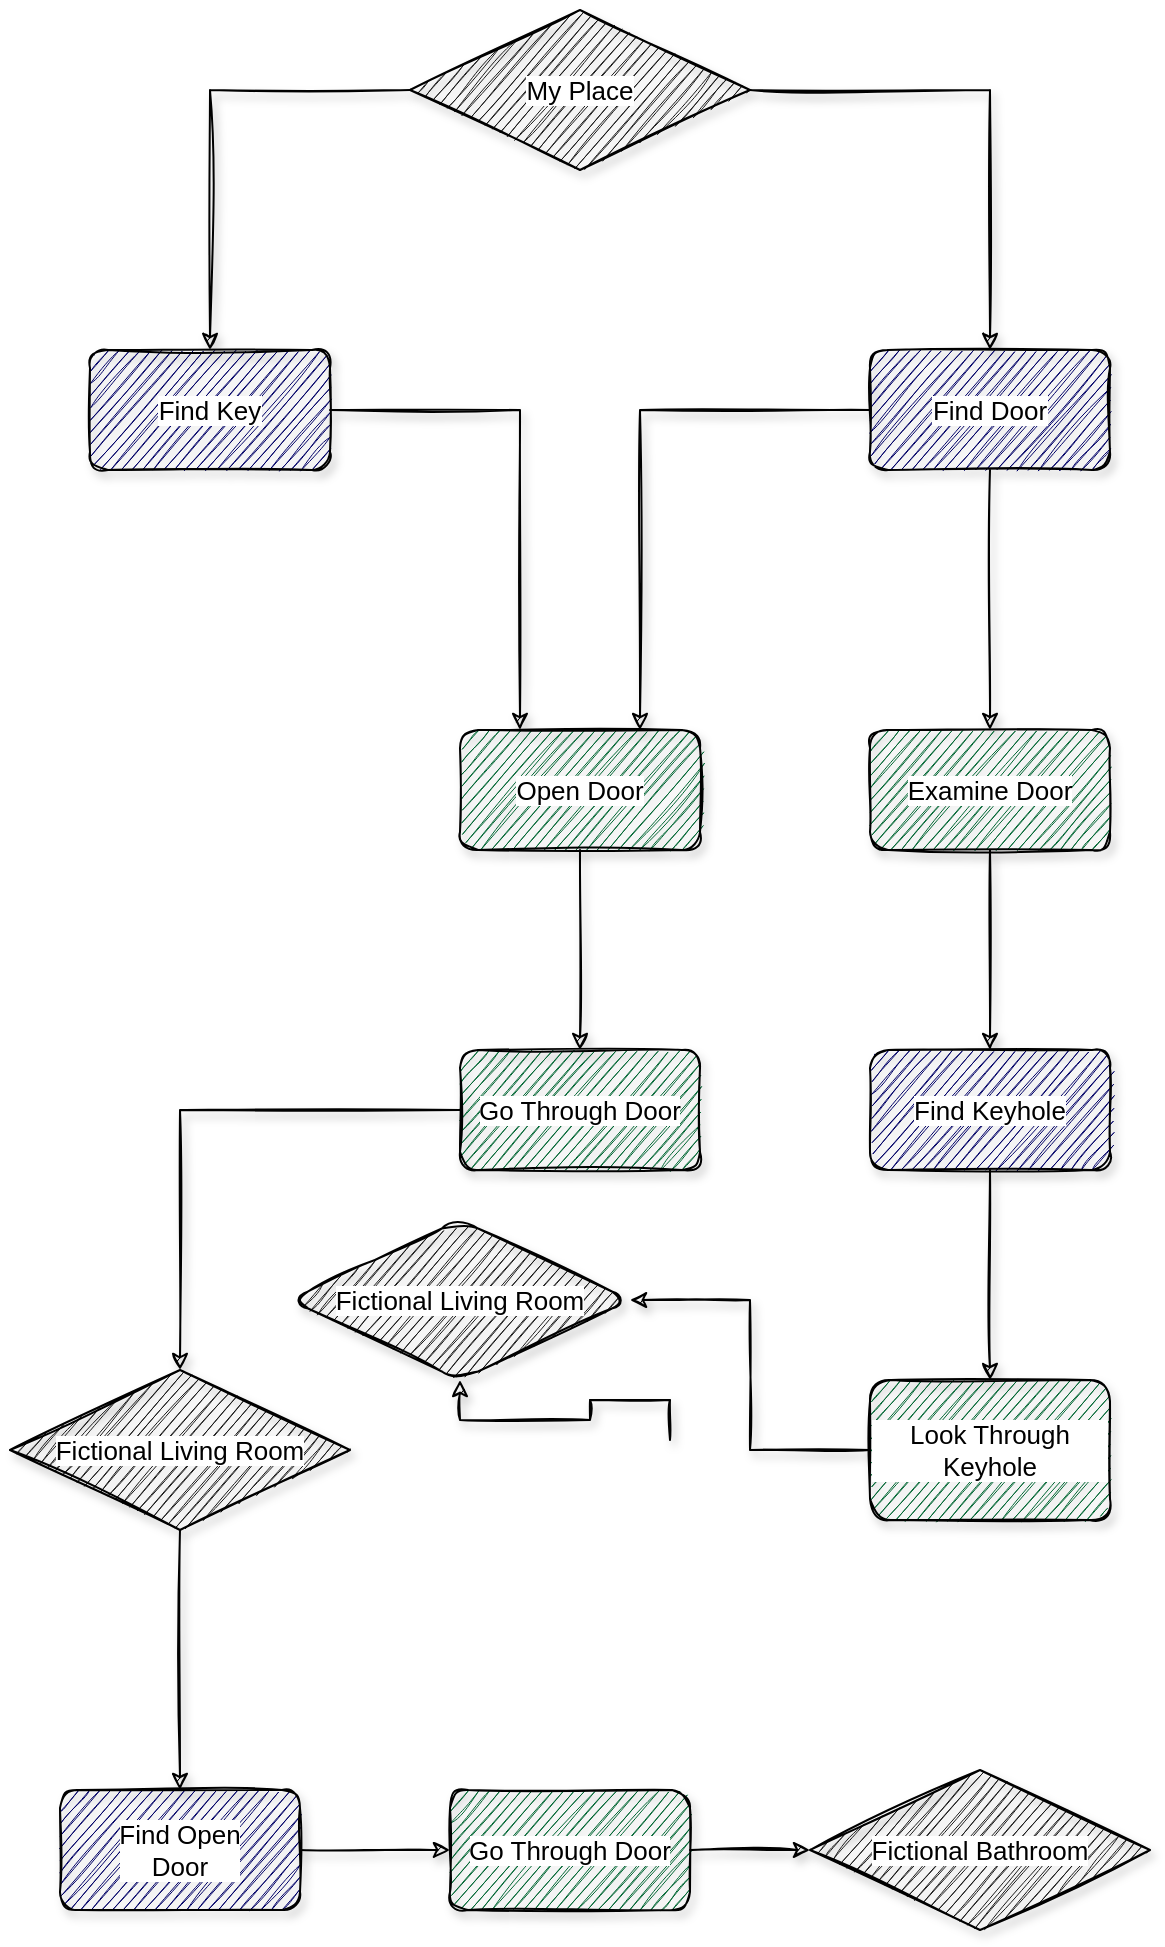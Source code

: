 <mxfile version="13.9.7" type="github">
  <diagram id="ioYlywDVT_DXw8jL-yqH" name="Page-1">
    <mxGraphModel dx="835" dy="1151" grid="1" gridSize="10" guides="1" tooltips="1" connect="1" arrows="1" fold="1" page="1" pageScale="1" pageWidth="1654" pageHeight="1169" math="0" shadow="0">
      <root>
        <mxCell id="0" />
        <mxCell id="1" parent="0" />
        <mxCell id="7EeK4vwTGCE58HYFXyhD-3" style="edgeStyle=orthogonalEdgeStyle;rounded=0;orthogonalLoop=1;jettySize=auto;html=1;entryX=0.5;entryY=0;entryDx=0;entryDy=0;sketch=1;shadow=1;labelBackgroundColor=#ffffff;fontSize=13;" edge="1" parent="1" source="7EeK4vwTGCE58HYFXyhD-1" target="7EeK4vwTGCE58HYFXyhD-2">
          <mxGeometry relative="1" as="geometry" />
        </mxCell>
        <mxCell id="7EeK4vwTGCE58HYFXyhD-5" style="edgeStyle=orthogonalEdgeStyle;rounded=0;orthogonalLoop=1;jettySize=auto;html=1;entryX=0.5;entryY=0;entryDx=0;entryDy=0;sketch=1;shadow=1;labelBackgroundColor=#ffffff;fontSize=13;" edge="1" parent="1" source="7EeK4vwTGCE58HYFXyhD-1" target="7EeK4vwTGCE58HYFXyhD-4">
          <mxGeometry relative="1" as="geometry" />
        </mxCell>
        <mxCell id="7EeK4vwTGCE58HYFXyhD-1" value="&lt;span style=&quot;font-size: 13px;&quot;&gt;&lt;font style=&quot;font-size: 13px;&quot;&gt;My Place&lt;/font&gt;&lt;/span&gt;" style="rhombus;whiteSpace=wrap;html=1;fillColor=#1A1A1A;sketch=1;shadow=1;labelBackgroundColor=#ffffff;fontSize=13;" vertex="1" parent="1">
          <mxGeometry x="310" y="80" width="170" height="80" as="geometry" />
        </mxCell>
        <mxCell id="7EeK4vwTGCE58HYFXyhD-7" style="edgeStyle=orthogonalEdgeStyle;rounded=0;orthogonalLoop=1;jettySize=auto;html=1;entryX=0.25;entryY=0;entryDx=0;entryDy=0;sketch=1;shadow=1;labelBackgroundColor=#ffffff;fontSize=13;" edge="1" parent="1" source="7EeK4vwTGCE58HYFXyhD-2" target="7EeK4vwTGCE58HYFXyhD-6">
          <mxGeometry relative="1" as="geometry" />
        </mxCell>
        <mxCell id="7EeK4vwTGCE58HYFXyhD-2" value="&lt;font style=&quot;font-size: 13px;&quot;&gt;Find Key&lt;/font&gt;" style="rounded=1;whiteSpace=wrap;html=1;labelBackgroundColor=#ffffff;fillColor=#000066;sketch=1;shadow=1;fontSize=13;" vertex="1" parent="1">
          <mxGeometry x="150" y="250" width="120" height="60" as="geometry" />
        </mxCell>
        <mxCell id="7EeK4vwTGCE58HYFXyhD-8" style="edgeStyle=orthogonalEdgeStyle;rounded=0;orthogonalLoop=1;jettySize=auto;html=1;entryX=0.75;entryY=0;entryDx=0;entryDy=0;sketch=1;shadow=1;labelBackgroundColor=#ffffff;fontSize=13;" edge="1" parent="1" source="7EeK4vwTGCE58HYFXyhD-4" target="7EeK4vwTGCE58HYFXyhD-6">
          <mxGeometry relative="1" as="geometry" />
        </mxCell>
        <mxCell id="7EeK4vwTGCE58HYFXyhD-11" style="edgeStyle=orthogonalEdgeStyle;rounded=0;orthogonalLoop=1;jettySize=auto;html=1;sketch=1;shadow=1;labelBackgroundColor=#ffffff;fontSize=13;" edge="1" parent="1" source="7EeK4vwTGCE58HYFXyhD-4" target="7EeK4vwTGCE58HYFXyhD-10">
          <mxGeometry relative="1" as="geometry" />
        </mxCell>
        <mxCell id="7EeK4vwTGCE58HYFXyhD-4" value="&lt;font style=&quot;font-size: 13px;&quot;&gt;Find Door&lt;/font&gt;" style="rounded=1;whiteSpace=wrap;html=1;fillColor=#000066;sketch=1;shadow=1;labelBackgroundColor=#ffffff;fontSize=13;" vertex="1" parent="1">
          <mxGeometry x="540" y="250" width="120" height="60" as="geometry" />
        </mxCell>
        <mxCell id="7EeK4vwTGCE58HYFXyhD-18" style="edgeStyle=orthogonalEdgeStyle;rounded=0;orthogonalLoop=1;jettySize=auto;html=1;entryX=0.5;entryY=0;entryDx=0;entryDy=0;sketch=1;shadow=1;labelBackgroundColor=#ffffff;fontSize=13;" edge="1" parent="1" source="7EeK4vwTGCE58HYFXyhD-6" target="7EeK4vwTGCE58HYFXyhD-17">
          <mxGeometry relative="1" as="geometry" />
        </mxCell>
        <mxCell id="7EeK4vwTGCE58HYFXyhD-6" value="&lt;font style=&quot;font-size: 13px;&quot;&gt;Open Door&lt;br style=&quot;font-size: 13px;&quot;&gt;&lt;/font&gt;" style="rounded=1;whiteSpace=wrap;html=1;labelBackgroundColor=#ffffff;fillColor=#006633;sketch=1;shadow=1;fontSize=13;" vertex="1" parent="1">
          <mxGeometry x="335" y="440" width="120" height="60" as="geometry" />
        </mxCell>
        <mxCell id="7EeK4vwTGCE58HYFXyhD-23" style="edgeStyle=orthogonalEdgeStyle;rounded=0;orthogonalLoop=1;jettySize=auto;html=1;entryX=1;entryY=0.5;entryDx=0;entryDy=0;sketch=1;shadow=1;labelBackgroundColor=#ffffff;fontSize=13;" edge="1" parent="1" source="7EeK4vwTGCE58HYFXyhD-9" target="7EeK4vwTGCE58HYFXyhD-21">
          <mxGeometry relative="1" as="geometry" />
        </mxCell>
        <mxCell id="7EeK4vwTGCE58HYFXyhD-9" value="&lt;font style=&quot;font-size: 13px;&quot;&gt;Look Through Keyhole&lt;br style=&quot;font-size: 13px;&quot;&gt;&lt;/font&gt;" style="rounded=1;whiteSpace=wrap;html=1;labelBackgroundColor=#ffffff;fillColor=#006633;sketch=1;shadow=1;fontSize=13;" vertex="1" parent="1">
          <mxGeometry x="540" y="765" width="120" height="70" as="geometry" />
        </mxCell>
        <mxCell id="7EeK4vwTGCE58HYFXyhD-13" style="edgeStyle=orthogonalEdgeStyle;rounded=0;orthogonalLoop=1;jettySize=auto;html=1;entryX=0.5;entryY=0;entryDx=0;entryDy=0;sketch=1;shadow=1;labelBackgroundColor=#ffffff;fontSize=13;" edge="1" parent="1" source="7EeK4vwTGCE58HYFXyhD-10" target="7EeK4vwTGCE58HYFXyhD-12">
          <mxGeometry relative="1" as="geometry" />
        </mxCell>
        <mxCell id="7EeK4vwTGCE58HYFXyhD-10" value="&lt;font style=&quot;font-size: 13px;&quot;&gt;Examine Door&lt;/font&gt;" style="rounded=1;whiteSpace=wrap;html=1;fillColor=#006633;sketch=1;shadow=1;labelBackgroundColor=#ffffff;fontSize=13;" vertex="1" parent="1">
          <mxGeometry x="540" y="440" width="120" height="60" as="geometry" />
        </mxCell>
        <mxCell id="7EeK4vwTGCE58HYFXyhD-14" style="edgeStyle=orthogonalEdgeStyle;rounded=0;orthogonalLoop=1;jettySize=auto;html=1;entryX=0.5;entryY=0;entryDx=0;entryDy=0;sketch=1;shadow=1;labelBackgroundColor=#ffffff;fontSize=13;" edge="1" parent="1" source="7EeK4vwTGCE58HYFXyhD-12" target="7EeK4vwTGCE58HYFXyhD-9">
          <mxGeometry relative="1" as="geometry" />
        </mxCell>
        <mxCell id="7EeK4vwTGCE58HYFXyhD-12" value="&lt;font style=&quot;font-size: 13px;&quot;&gt;Find Keyhole&lt;/font&gt;" style="rounded=1;whiteSpace=wrap;html=1;fillColor=#000066;sketch=1;shadow=1;labelBackgroundColor=#ffffff;fontSize=13;" vertex="1" parent="1">
          <mxGeometry x="540" y="600" width="120" height="60" as="geometry" />
        </mxCell>
        <mxCell id="7EeK4vwTGCE58HYFXyhD-25" style="edgeStyle=orthogonalEdgeStyle;rounded=0;orthogonalLoop=1;jettySize=auto;html=1;sketch=1;shadow=1;labelBackgroundColor=#ffffff;fontSize=13;" edge="1" parent="1" source="7EeK4vwTGCE58HYFXyhD-15" target="7EeK4vwTGCE58HYFXyhD-24">
          <mxGeometry relative="1" as="geometry" />
        </mxCell>
        <mxCell id="7EeK4vwTGCE58HYFXyhD-15" value="&lt;font style=&quot;font-size: 13px;&quot;&gt;&lt;span style=&quot;font-size: 13px;&quot;&gt;&lt;font style=&quot;font-size: 13px;&quot;&gt;&lt;font style=&quot;font-size: 13px;&quot;&gt;Fictional Living Room&lt;/font&gt;&lt;br style=&quot;font-size: 13px;&quot;&gt;&lt;/font&gt;&lt;/span&gt;&lt;/font&gt;" style="rhombus;whiteSpace=wrap;html=1;fillColor=#1A1A1A;sketch=1;shadow=1;labelBackgroundColor=#ffffff;fontSize=13;" vertex="1" parent="1">
          <mxGeometry x="110" y="760" width="170" height="80" as="geometry" />
        </mxCell>
        <mxCell id="7EeK4vwTGCE58HYFXyhD-19" style="edgeStyle=orthogonalEdgeStyle;rounded=0;orthogonalLoop=1;jettySize=auto;html=1;entryX=0.5;entryY=0;entryDx=0;entryDy=0;sketch=1;shadow=1;labelBackgroundColor=#ffffff;fontSize=13;" edge="1" parent="1" source="7EeK4vwTGCE58HYFXyhD-17" target="7EeK4vwTGCE58HYFXyhD-15">
          <mxGeometry relative="1" as="geometry" />
        </mxCell>
        <mxCell id="7EeK4vwTGCE58HYFXyhD-17" value="&lt;font style=&quot;font-size: 13px;&quot;&gt;Go Through Door&lt;br style=&quot;font-size: 13px;&quot;&gt;&lt;/font&gt;" style="rounded=1;whiteSpace=wrap;html=1;labelBackgroundColor=#ffffff;fillColor=#006633;sketch=1;shadow=1;fontSize=13;" vertex="1" parent="1">
          <mxGeometry x="335" y="600" width="120" height="60" as="geometry" />
        </mxCell>
        <mxCell id="7EeK4vwTGCE58HYFXyhD-21" value="&lt;font style=&quot;font-size: 13px;&quot;&gt;&lt;span style=&quot;font-size: 13px;&quot;&gt;&lt;font style=&quot;font-size: 13px;&quot;&gt;&lt;font style=&quot;font-size: 13px;&quot;&gt;Fictional Living Room&lt;/font&gt;&lt;br style=&quot;font-size: 13px;&quot;&gt;&lt;/font&gt;&lt;/span&gt;&lt;/font&gt;" style="rhombus;whiteSpace=wrap;html=1;fillColor=#1A1A1A;rounded=1;sketch=1;labelBackgroundColor=#ffffff;shadow=1;fontSize=13;" vertex="1" parent="1">
          <mxGeometry x="250" y="685" width="170" height="80" as="geometry" />
        </mxCell>
        <mxCell id="7EeK4vwTGCE58HYFXyhD-28" style="edgeStyle=orthogonalEdgeStyle;rounded=0;orthogonalLoop=1;jettySize=auto;html=1;sketch=1;shadow=1;labelBackgroundColor=#ffffff;fontSize=13;" edge="1" parent="1" source="7EeK4vwTGCE58HYFXyhD-24" target="7EeK4vwTGCE58HYFXyhD-27">
          <mxGeometry relative="1" as="geometry" />
        </mxCell>
        <mxCell id="7EeK4vwTGCE58HYFXyhD-24" value="&lt;div style=&quot;font-size: 13px;&quot;&gt;&lt;font style=&quot;font-size: 13px;&quot;&gt;Find Open&lt;/font&gt;&lt;/div&gt;&lt;div style=&quot;font-size: 13px;&quot;&gt;&lt;font style=&quot;font-size: 13px;&quot;&gt;Door&lt;/font&gt;&lt;/div&gt;" style="rounded=1;whiteSpace=wrap;html=1;fillColor=#000066;sketch=1;shadow=1;labelBackgroundColor=#ffffff;fontSize=13;" vertex="1" parent="1">
          <mxGeometry x="135" y="970" width="120" height="60" as="geometry" />
        </mxCell>
        <mxCell id="7EeK4vwTGCE58HYFXyhD-26" value="&lt;font style=&quot;font-size: 13px;&quot;&gt;&lt;span style=&quot;font-size: 13px;&quot;&gt;&lt;font style=&quot;font-size: 13px;&quot;&gt;&lt;font style=&quot;font-size: 13px;&quot;&gt;Fictional Bathroom&lt;/font&gt;&lt;br style=&quot;font-size: 13px;&quot;&gt;&lt;/font&gt;&lt;/span&gt;&lt;/font&gt;" style="rhombus;whiteSpace=wrap;html=1;fillColor=#1A1A1A;sketch=1;shadow=1;labelBackgroundColor=#ffffff;fontSize=13;" vertex="1" parent="1">
          <mxGeometry x="510" y="960" width="170" height="80" as="geometry" />
        </mxCell>
        <mxCell id="7EeK4vwTGCE58HYFXyhD-29" style="edgeStyle=orthogonalEdgeStyle;rounded=0;orthogonalLoop=1;jettySize=auto;html=1;entryX=0;entryY=0.5;entryDx=0;entryDy=0;sketch=1;shadow=1;labelBackgroundColor=#ffffff;fontSize=13;" edge="1" parent="1" source="7EeK4vwTGCE58HYFXyhD-27" target="7EeK4vwTGCE58HYFXyhD-26">
          <mxGeometry relative="1" as="geometry" />
        </mxCell>
        <mxCell id="7EeK4vwTGCE58HYFXyhD-27" value="&lt;font style=&quot;font-size: 13px;&quot;&gt;Go Through Door&lt;br style=&quot;font-size: 13px;&quot;&gt;&lt;/font&gt;" style="rounded=1;whiteSpace=wrap;html=1;labelBackgroundColor=#ffffff;fillColor=#006633;sketch=1;shadow=1;fontSize=13;" vertex="1" parent="1">
          <mxGeometry x="330" y="970" width="120" height="60" as="geometry" />
        </mxCell>
        <mxCell id="7EeK4vwTGCE58HYFXyhD-32" style="edgeStyle=orthogonalEdgeStyle;rounded=0;sketch=1;orthogonalLoop=1;jettySize=auto;html=1;shadow=1;labelBackgroundColor=#ffffff;fontSize=13;fontColor=#000000;" edge="1" parent="1" source="7EeK4vwTGCE58HYFXyhD-31" target="7EeK4vwTGCE58HYFXyhD-21">
          <mxGeometry relative="1" as="geometry" />
        </mxCell>
        <mxCell id="7EeK4vwTGCE58HYFXyhD-31" value="" style="shape=image;html=1;verticalAlign=top;verticalLabelPosition=bottom;labelBackgroundColor=#ffffff;imageAspect=0;aspect=fixed;image=https://cdn3.iconfinder.com/data/icons/linecons-free-vector-icons-pack/32/eye-128.png;rounded=1;shadow=1;sketch=1;fillColor=#663300;gradientColor=none;fontSize=13;fontColor=#000000;" vertex="1" parent="1">
          <mxGeometry x="420" y="795" width="40" height="40" as="geometry" />
        </mxCell>
      </root>
    </mxGraphModel>
  </diagram>
</mxfile>
